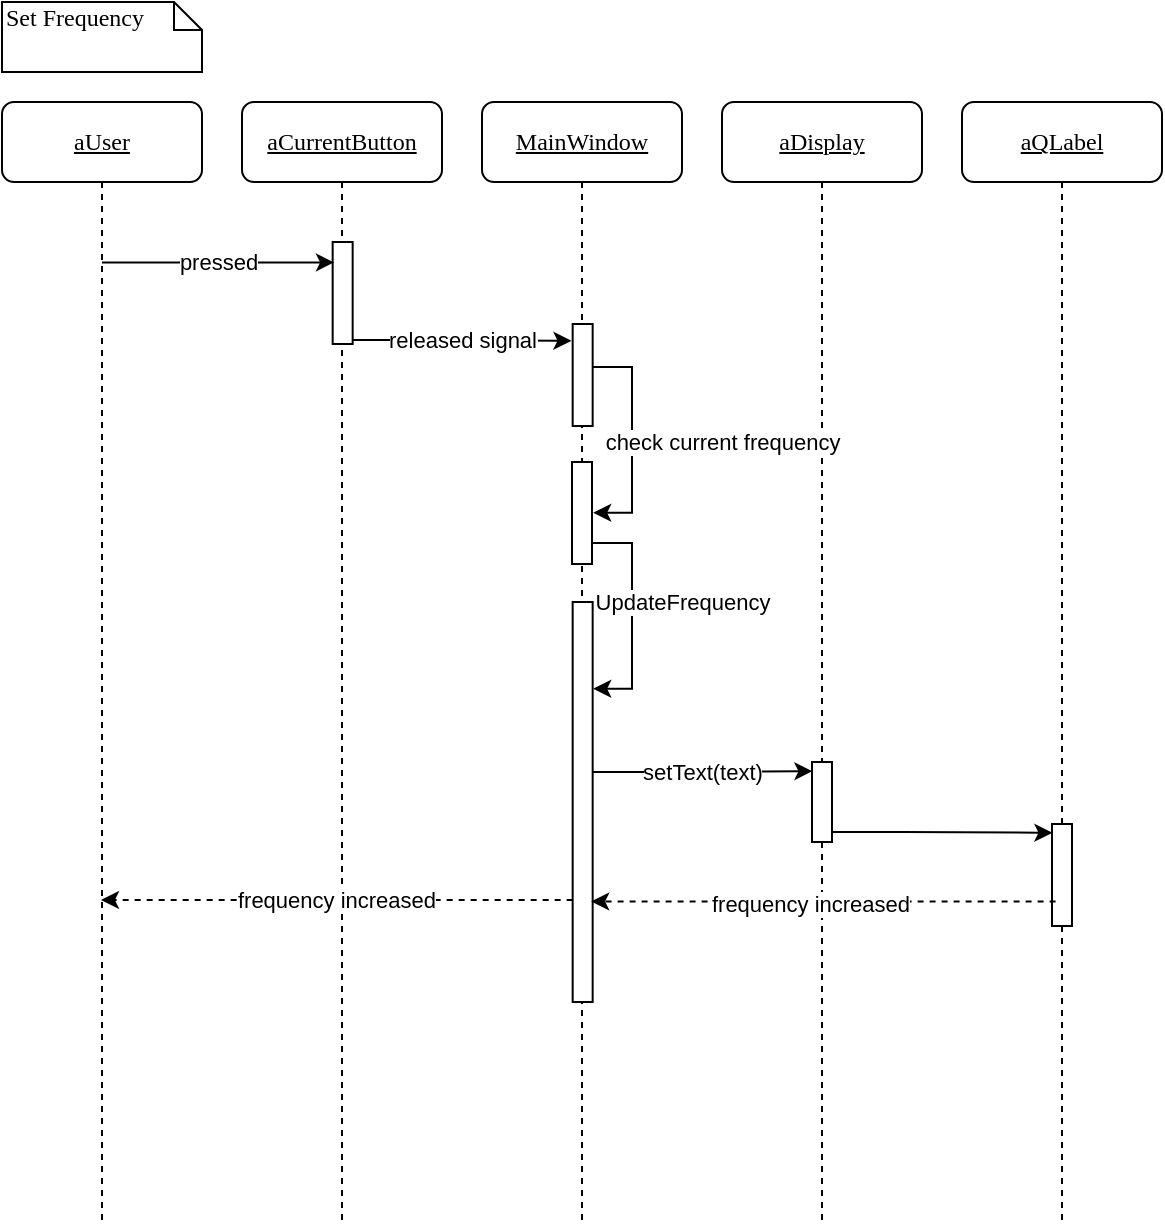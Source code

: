 <mxfile version="15.8.6" type="device"><diagram id="TRrBI1c8s8lYq1zrq4XN" name="Page-1"><mxGraphModel dx="1038" dy="547" grid="1" gridSize="10" guides="1" tooltips="1" connect="1" arrows="1" fold="1" page="1" pageScale="1" pageWidth="850" pageHeight="1100" math="0" shadow="0"><root><mxCell id="0"/><mxCell id="1" parent="0"/><mxCell id="Y8VHUgU7u8sTBl9Tig22-2" value="&lt;u&gt;MainWindow&lt;/u&gt;" style="shape=umlLifeline;perimeter=lifelinePerimeter;whiteSpace=wrap;html=1;container=1;collapsible=0;recursiveResize=0;outlineConnect=0;rounded=1;shadow=0;comic=0;labelBackgroundColor=none;strokeWidth=1;fontFamily=Verdana;fontSize=12;align=center;" vertex="1" parent="1"><mxGeometry x="280" y="80" width="100" height="560" as="geometry"/></mxCell><mxCell id="Y8VHUgU7u8sTBl9Tig22-20" value="" style="html=1;points=[];perimeter=orthogonalPerimeter;rounded=0;shadow=0;comic=0;labelBackgroundColor=none;strokeWidth=1;fontFamily=Verdana;fontSize=12;align=center;" vertex="1" parent="Y8VHUgU7u8sTBl9Tig22-2"><mxGeometry x="45.0" y="180" width="10" height="51" as="geometry"/></mxCell><mxCell id="Y8VHUgU7u8sTBl9Tig22-3" value="&lt;u&gt;aDisplay&lt;/u&gt;" style="shape=umlLifeline;perimeter=lifelinePerimeter;whiteSpace=wrap;html=1;container=1;collapsible=0;recursiveResize=0;outlineConnect=0;rounded=1;shadow=0;comic=0;labelBackgroundColor=none;strokeWidth=1;fontFamily=Verdana;fontSize=12;align=center;" vertex="1" parent="1"><mxGeometry x="400" y="80" width="100" height="560" as="geometry"/></mxCell><mxCell id="Y8VHUgU7u8sTBl9Tig22-29" value="" style="html=1;points=[];perimeter=orthogonalPerimeter;rounded=0;shadow=0;comic=0;labelBackgroundColor=none;strokeWidth=1;fontFamily=Verdana;fontSize=12;align=center;" vertex="1" parent="Y8VHUgU7u8sTBl9Tig22-3"><mxGeometry x="45" y="330" width="10" height="40" as="geometry"/></mxCell><mxCell id="Y8VHUgU7u8sTBl9Tig22-4" value="&lt;u&gt;aUser&lt;/u&gt;" style="shape=umlLifeline;perimeter=lifelinePerimeter;whiteSpace=wrap;html=1;container=1;collapsible=0;recursiveResize=0;outlineConnect=0;rounded=1;shadow=0;comic=0;labelBackgroundColor=none;strokeWidth=1;fontFamily=Verdana;fontSize=12;align=center;" vertex="1" parent="1"><mxGeometry x="40" y="80" width="100" height="560" as="geometry"/></mxCell><mxCell id="Y8VHUgU7u8sTBl9Tig22-5" value="Set Frequency" style="shape=note;whiteSpace=wrap;html=1;size=14;verticalAlign=top;align=left;spacingTop=-6;rounded=0;shadow=0;comic=0;labelBackgroundColor=none;strokeWidth=1;fontFamily=Verdana;fontSize=12;fillColor=default;strokeColor=default;fontColor=default;" vertex="1" parent="1"><mxGeometry x="40" y="30" width="100" height="35" as="geometry"/></mxCell><mxCell id="Y8VHUgU7u8sTBl9Tig22-6" value="&lt;u&gt;aCurrentButton&lt;/u&gt;" style="shape=umlLifeline;perimeter=lifelinePerimeter;whiteSpace=wrap;html=1;container=1;collapsible=0;recursiveResize=0;outlineConnect=0;rounded=1;shadow=0;comic=0;labelBackgroundColor=none;strokeWidth=1;fontFamily=Verdana;fontSize=12;align=center;" vertex="1" parent="1"><mxGeometry x="160" y="80" width="100" height="560" as="geometry"/></mxCell><mxCell id="Y8VHUgU7u8sTBl9Tig22-7" value="" style="html=1;points=[];perimeter=orthogonalPerimeter;rounded=0;shadow=0;comic=0;labelBackgroundColor=none;strokeWidth=1;fontFamily=Verdana;fontSize=12;align=center;" vertex="1" parent="Y8VHUgU7u8sTBl9Tig22-6"><mxGeometry x="165.33" y="111" width="10" height="51" as="geometry"/></mxCell><mxCell id="Y8VHUgU7u8sTBl9Tig22-13" value="" style="html=1;points=[];perimeter=orthogonalPerimeter;rounded=0;shadow=0;comic=0;labelBackgroundColor=none;strokeWidth=1;fontFamily=Verdana;fontSize=12;align=center;" vertex="1" parent="Y8VHUgU7u8sTBl9Tig22-6"><mxGeometry x="45.33" y="70" width="10" height="51" as="geometry"/></mxCell><mxCell id="Y8VHUgU7u8sTBl9Tig22-14" value="released signal" style="edgeStyle=orthogonalEdgeStyle;rounded=0;orthogonalLoop=1;jettySize=auto;html=1;entryX=-0.06;entryY=0.067;entryDx=0;entryDy=0;entryPerimeter=0;" edge="1" parent="Y8VHUgU7u8sTBl9Tig22-6"><mxGeometry relative="1" as="geometry"><mxPoint x="55.33" y="119" as="sourcePoint"/><mxPoint x="164.73" y="119.417" as="targetPoint"/><Array as="points"><mxPoint x="80.33" y="119"/><mxPoint x="80.33" y="119"/></Array></mxGeometry></mxCell><mxCell id="Y8VHUgU7u8sTBl9Tig22-17" value="pressed" style="endArrow=classic;html=1;rounded=0;entryX=0.067;entryY=0.2;entryDx=0;entryDy=0;entryPerimeter=0;" edge="1" parent="1" source="Y8VHUgU7u8sTBl9Tig22-4" target="Y8VHUgU7u8sTBl9Tig22-13"><mxGeometry width="50" height="50" relative="1" as="geometry"><mxPoint x="110" y="210" as="sourcePoint"/><mxPoint x="160" y="160" as="targetPoint"/></mxGeometry></mxCell><mxCell id="Y8VHUgU7u8sTBl9Tig22-21" value="check current frequency" style="edgeStyle=orthogonalEdgeStyle;rounded=0;orthogonalLoop=1;jettySize=auto;html=1;entryX=1.06;entryY=0.576;entryDx=0;entryDy=0;entryPerimeter=0;" edge="1" parent="1"><mxGeometry x="0.021" y="45" relative="1" as="geometry"><mxPoint x="335.33" y="212.5" as="sourcePoint"/><mxPoint x="335.6" y="285.376" as="targetPoint"/><Array as="points"><mxPoint x="355" y="213"/><mxPoint x="355" y="285"/></Array><mxPoint as="offset"/></mxGeometry></mxCell><mxCell id="Y8VHUgU7u8sTBl9Tig22-30" value="setText(text)" style="edgeStyle=orthogonalEdgeStyle;rounded=0;orthogonalLoop=1;jettySize=auto;html=1;entryX=0.02;entryY=0.286;entryDx=0;entryDy=0;entryPerimeter=0;" edge="1" parent="1"><mxGeometry relative="1" as="geometry"><mxPoint x="335.33" y="415" as="sourcePoint"/><mxPoint x="445.2" y="414.586" as="targetPoint"/><Array as="points"><mxPoint x="380" y="415"/><mxPoint x="380" y="415"/></Array></mxGeometry></mxCell><mxCell id="Y8VHUgU7u8sTBl9Tig22-34" value="frequency increased" style="edgeStyle=orthogonalEdgeStyle;rounded=0;orthogonalLoop=1;jettySize=auto;html=1;dashed=1;" edge="1" parent="1"><mxGeometry relative="1" as="geometry"><mxPoint x="325.33" y="479" as="sourcePoint"/><mxPoint x="89.5" y="479" as="targetPoint"/><Array as="points"><mxPoint x="270" y="479"/><mxPoint x="270" y="479"/></Array></mxGeometry></mxCell><mxCell id="Y8VHUgU7u8sTBl9Tig22-23" value="" style="html=1;points=[];perimeter=orthogonalPerimeter;rounded=0;shadow=0;comic=0;labelBackgroundColor=none;strokeWidth=1;fontFamily=Verdana;fontSize=12;align=center;" vertex="1" parent="1"><mxGeometry x="325.33" y="330" width="10" height="200" as="geometry"/></mxCell><mxCell id="Y8VHUgU7u8sTBl9Tig22-24" value="UpdateFrequency" style="edgeStyle=orthogonalEdgeStyle;rounded=0;orthogonalLoop=1;jettySize=auto;html=1;entryX=1.06;entryY=0.576;entryDx=0;entryDy=0;entryPerimeter=0;" edge="1" parent="1"><mxGeometry x="-0.122" y="25" relative="1" as="geometry"><Array as="points"><mxPoint x="355" y="301"/><mxPoint x="355" y="373"/></Array><mxPoint as="offset"/><mxPoint x="335.33" y="300.5" as="sourcePoint"/><mxPoint x="335.6" y="373.376" as="targetPoint"/></mxGeometry></mxCell><mxCell id="Y8VHUgU7u8sTBl9Tig22-28" value="&lt;u&gt;aQLabel&lt;/u&gt;" style="shape=umlLifeline;perimeter=lifelinePerimeter;whiteSpace=wrap;html=1;container=1;collapsible=0;recursiveResize=0;outlineConnect=0;rounded=1;shadow=0;comic=0;labelBackgroundColor=none;strokeWidth=1;fontFamily=Verdana;fontSize=12;align=center;" vertex="1" parent="1"><mxGeometry x="520" y="80" width="100" height="560" as="geometry"/></mxCell><mxCell id="Y8VHUgU7u8sTBl9Tig22-31" value="" style="html=1;points=[];perimeter=orthogonalPerimeter;rounded=0;shadow=0;comic=0;labelBackgroundColor=none;strokeWidth=1;fontFamily=Verdana;fontSize=12;align=center;" vertex="1" parent="Y8VHUgU7u8sTBl9Tig22-28"><mxGeometry x="45.0" y="361" width="10" height="51" as="geometry"/></mxCell><mxCell id="Y8VHUgU7u8sTBl9Tig22-32" style="edgeStyle=orthogonalEdgeStyle;rounded=0;orthogonalLoop=1;jettySize=auto;html=1;entryX=0.02;entryY=0.086;entryDx=0;entryDy=0;entryPerimeter=0;" edge="1" parent="1" source="Y8VHUgU7u8sTBl9Tig22-29" target="Y8VHUgU7u8sTBl9Tig22-31"><mxGeometry relative="1" as="geometry"><Array as="points"><mxPoint x="490" y="445"/><mxPoint x="490" y="445"/></Array></mxGeometry></mxCell><mxCell id="Y8VHUgU7u8sTBl9Tig22-33" style="edgeStyle=orthogonalEdgeStyle;rounded=0;orthogonalLoop=1;jettySize=auto;html=1;entryX=1.427;entryY=0.788;entryDx=0;entryDy=0;entryPerimeter=0;dashed=1;exitX=0.18;exitY=0.761;exitDx=0;exitDy=0;exitPerimeter=0;" edge="1" parent="1" source="Y8VHUgU7u8sTBl9Tig22-31"><mxGeometry relative="1" as="geometry"><mxPoint x="560" y="480" as="sourcePoint"/><mxPoint x="334.6" y="479.72" as="targetPoint"/><Array as="points"/></mxGeometry></mxCell><mxCell id="Y8VHUgU7u8sTBl9Tig22-35" value="frequency increased" style="edgeLabel;html=1;align=center;verticalAlign=middle;resizable=0;points=[];" vertex="1" connectable="0" parent="Y8VHUgU7u8sTBl9Tig22-33"><mxGeometry x="0.185" y="1" relative="1" as="geometry"><mxPoint x="15" as="offset"/></mxGeometry></mxCell></root></mxGraphModel></diagram></mxfile>